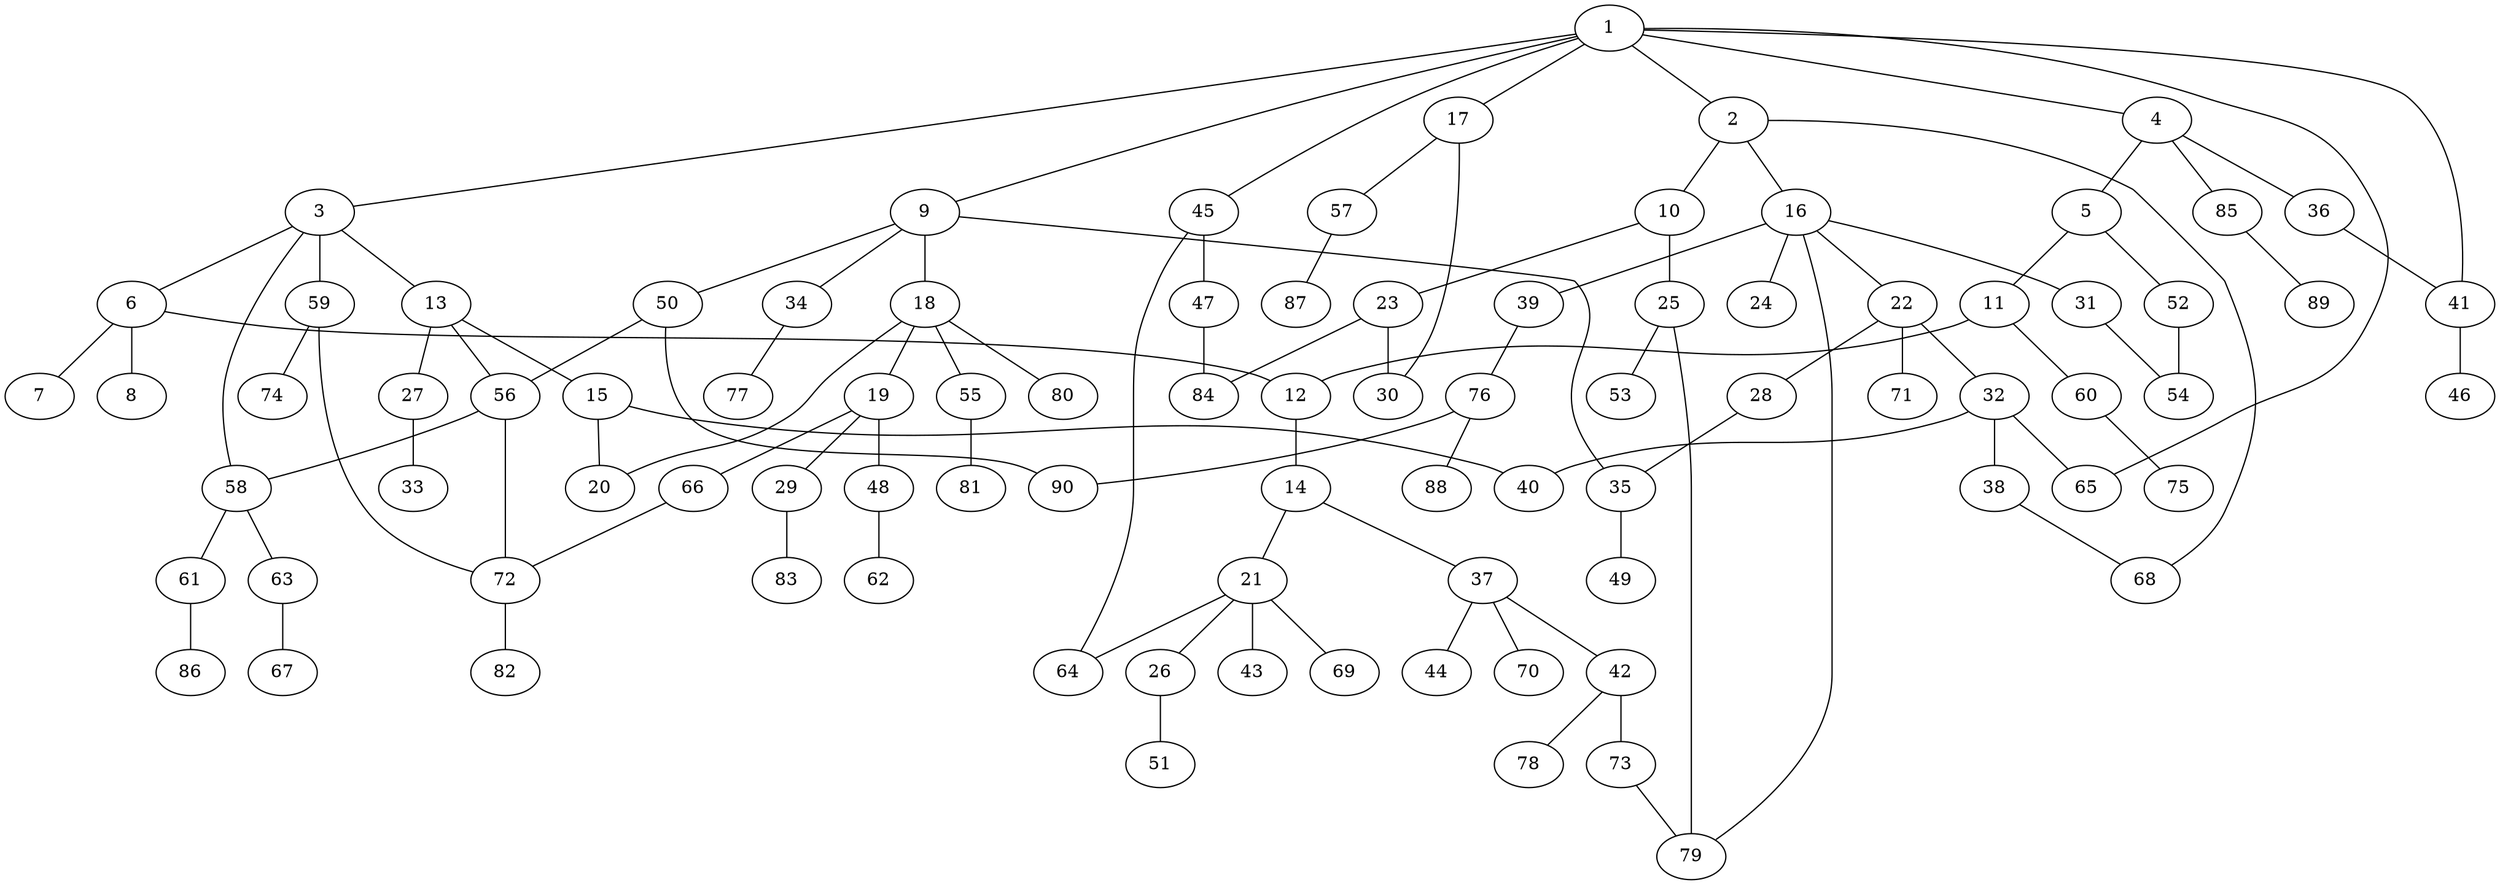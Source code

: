 graph graphname {1--2
1--3
1--4
1--9
1--17
1--41
1--45
1--65
2--10
2--16
2--68
3--6
3--13
3--58
3--59
4--5
4--36
4--85
5--11
5--52
6--7
6--8
6--12
9--18
9--34
9--35
9--50
10--23
10--25
11--12
11--60
12--14
13--15
13--27
13--56
14--21
14--37
15--20
15--40
16--22
16--24
16--31
16--39
16--79
17--30
17--57
18--19
18--20
18--55
18--80
19--29
19--48
19--66
21--26
21--43
21--64
21--69
22--28
22--32
22--71
23--30
23--84
25--53
25--79
26--51
27--33
28--35
29--83
31--54
32--38
32--40
32--65
34--77
35--49
36--41
37--42
37--44
37--70
38--68
39--76
41--46
42--73
42--78
45--47
45--64
47--84
48--62
50--56
50--90
52--54
55--81
56--58
56--72
57--87
58--61
58--63
59--72
59--74
60--75
61--86
63--67
66--72
72--82
73--79
76--88
76--90
85--89
}